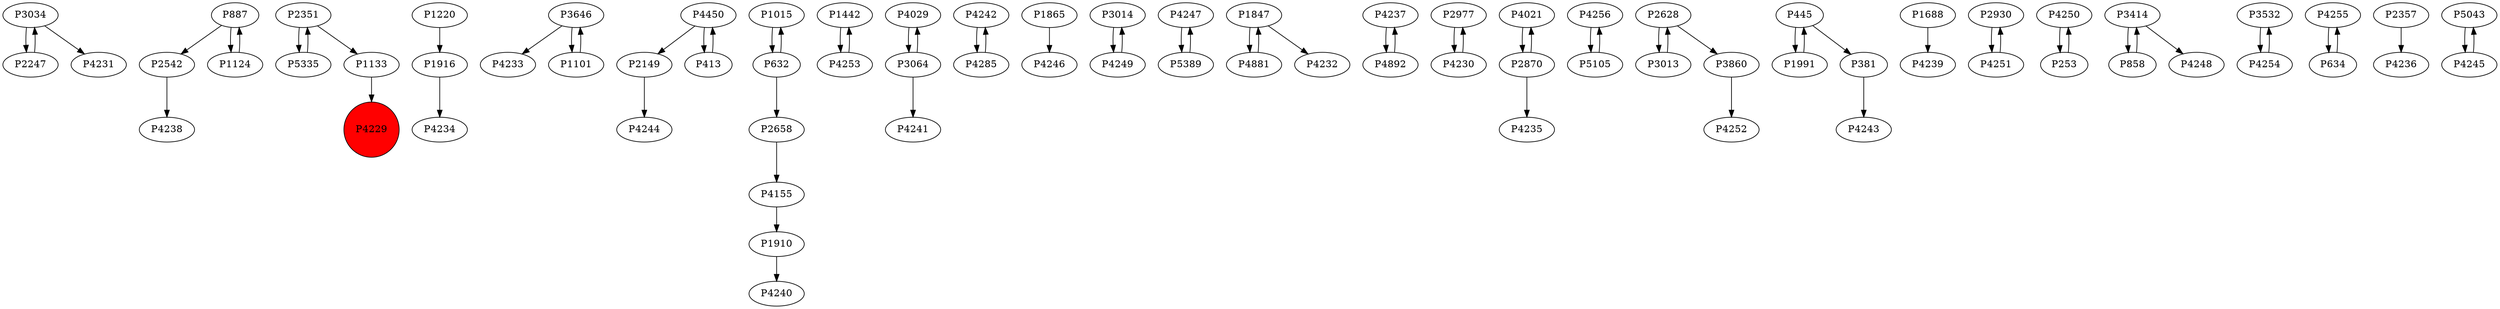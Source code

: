 digraph {
	P3034 -> P2247
	P2542 -> P4238
	P2351 -> P5335
	P1916 -> P4234
	P3646 -> P4233
	P1101 -> P3646
	P2149 -> P4244
	P4450 -> P413
	P1015 -> P632
	P1442 -> P4253
	P4029 -> P3064
	P4242 -> P4285
	P1865 -> P4246
	P3014 -> P4249
	P4247 -> P5389
	P1847 -> P4881
	P4450 -> P2149
	P3646 -> P1101
	P4237 -> P4892
	P413 -> P4450
	P2977 -> P4230
	P4021 -> P2870
	P4256 -> P5105
	P2628 -> P3013
	P381 -> P4243
	P3860 -> P4252
	P2351 -> P1133
	P4230 -> P2977
	P5105 -> P4256
	P1688 -> P4239
	P2930 -> P4251
	P3064 -> P4029
	P4250 -> P253
	P3414 -> P858
	P1991 -> P445
	P4892 -> P4237
	P2628 -> P3860
	P4881 -> P1847
	P3532 -> P4254
	P1133 -> P4229
	P4255 -> P634
	P887 -> P2542
	P3013 -> P2628
	P3034 -> P4231
	P445 -> P381
	P1910 -> P4240
	P4254 -> P3532
	P2658 -> P4155
	P4253 -> P1442
	P2247 -> P3034
	P1124 -> P887
	P632 -> P2658
	P1220 -> P1916
	P2870 -> P4235
	P2357 -> P4236
	P5335 -> P2351
	P887 -> P1124
	P4251 -> P2930
	P3414 -> P4248
	P634 -> P4255
	P5043 -> P4245
	P253 -> P4250
	P632 -> P1015
	P3064 -> P4241
	P445 -> P1991
	P1847 -> P4232
	P2870 -> P4021
	P4155 -> P1910
	P4285 -> P4242
	P5389 -> P4247
	P4245 -> P5043
	P4249 -> P3014
	P858 -> P3414
	P4229 [shape=circle]
	P4229 [style=filled]
	P4229 [fillcolor=red]
}